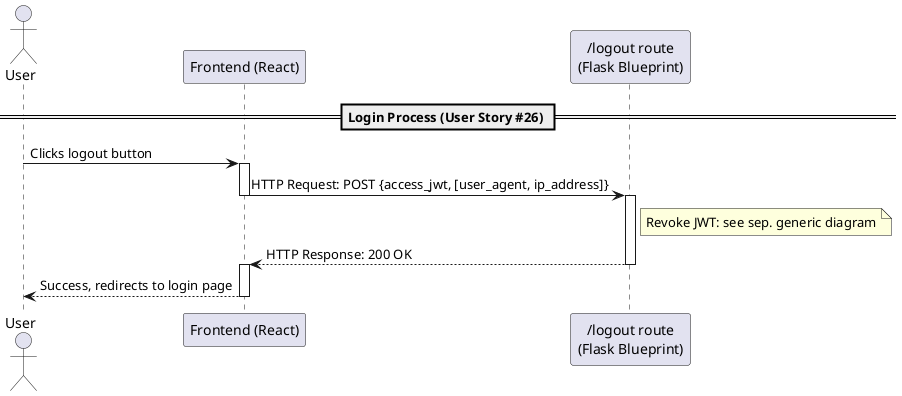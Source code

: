 @startuml
actor "User" as AppUser
participant "Frontend (React)" as FE
participant "/logout route\n(Flask Blueprint)" as LR

== Login Process (User Story #26) ==
AppUser -> FE : Clicks logout button
activate FE
FE -> LR : HTTP Request: POST {access_jwt, [user_agent, ip_address]}
deactivate FE
activate LR
note right of LR : Revoke JWT: see sep. generic diagram
FE <-- LR : HTTP Response: 200 OK
deactivate LR
activate FE
AppUser <-- FE : Success, redirects to login page
deactivate FE
@enduml